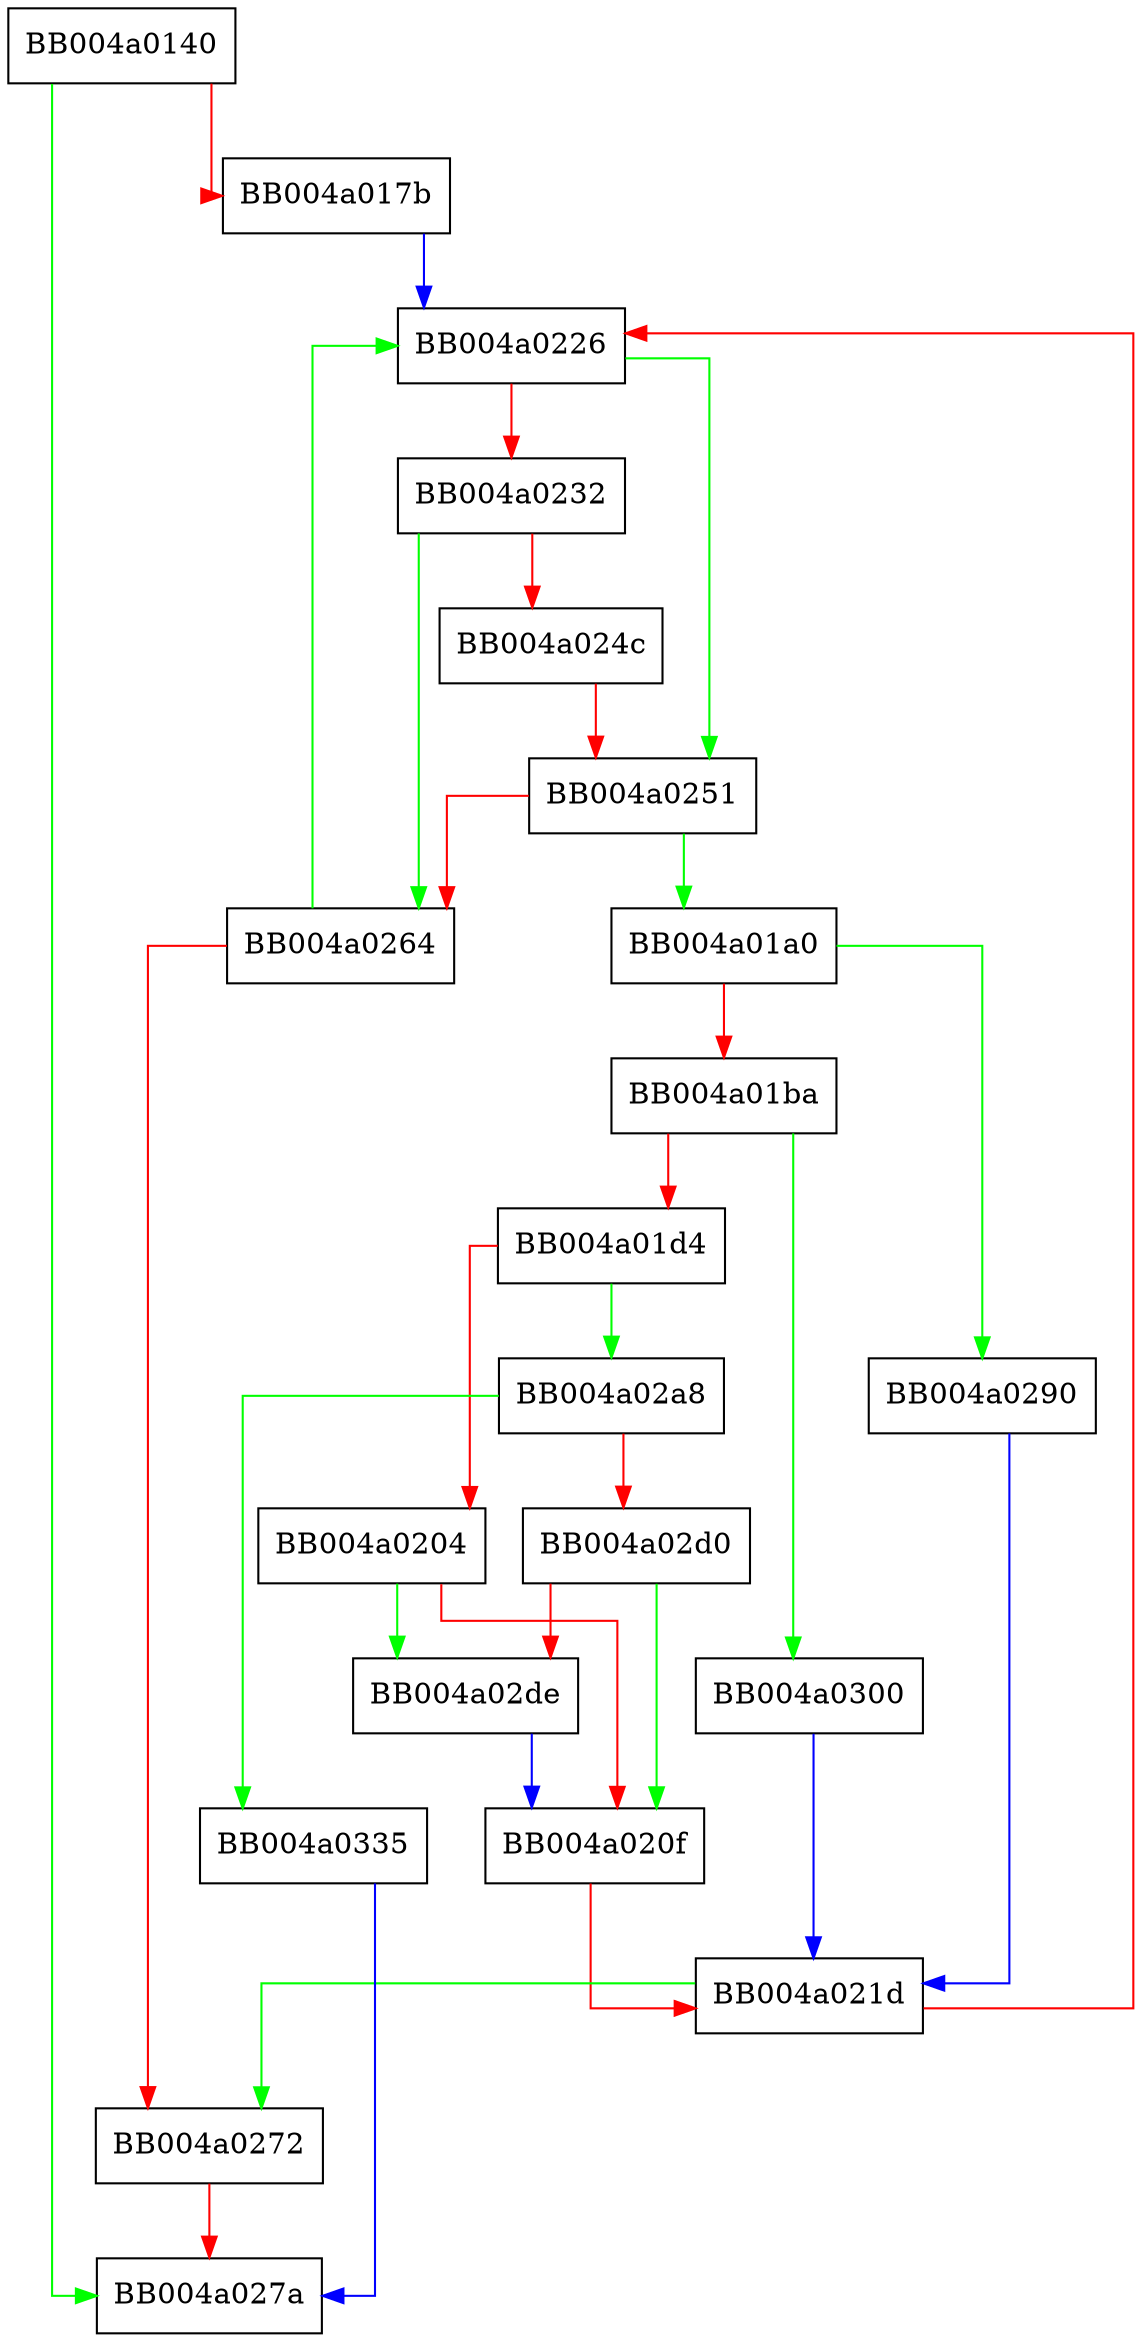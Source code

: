 digraph SSL_get1_builtin_sigalgs {
  node [shape="box"];
  graph [splines=ortho];
  BB004a0140 -> BB004a027a [color="green"];
  BB004a0140 -> BB004a017b [color="red"];
  BB004a017b -> BB004a0226 [color="blue"];
  BB004a01a0 -> BB004a0290 [color="green"];
  BB004a01a0 -> BB004a01ba [color="red"];
  BB004a01ba -> BB004a0300 [color="green"];
  BB004a01ba -> BB004a01d4 [color="red"];
  BB004a01d4 -> BB004a02a8 [color="green"];
  BB004a01d4 -> BB004a0204 [color="red"];
  BB004a0204 -> BB004a02de [color="green"];
  BB004a0204 -> BB004a020f [color="red"];
  BB004a020f -> BB004a021d [color="red"];
  BB004a021d -> BB004a0272 [color="green"];
  BB004a021d -> BB004a0226 [color="red"];
  BB004a0226 -> BB004a0251 [color="green"];
  BB004a0226 -> BB004a0232 [color="red"];
  BB004a0232 -> BB004a0264 [color="green"];
  BB004a0232 -> BB004a024c [color="red"];
  BB004a024c -> BB004a0251 [color="red"];
  BB004a0251 -> BB004a01a0 [color="green"];
  BB004a0251 -> BB004a0264 [color="red"];
  BB004a0264 -> BB004a0226 [color="green"];
  BB004a0264 -> BB004a0272 [color="red"];
  BB004a0272 -> BB004a027a [color="red"];
  BB004a0290 -> BB004a021d [color="blue"];
  BB004a02a8 -> BB004a0335 [color="green"];
  BB004a02a8 -> BB004a02d0 [color="red"];
  BB004a02d0 -> BB004a020f [color="green"];
  BB004a02d0 -> BB004a02de [color="red"];
  BB004a02de -> BB004a020f [color="blue"];
  BB004a0300 -> BB004a021d [color="blue"];
  BB004a0335 -> BB004a027a [color="blue"];
}